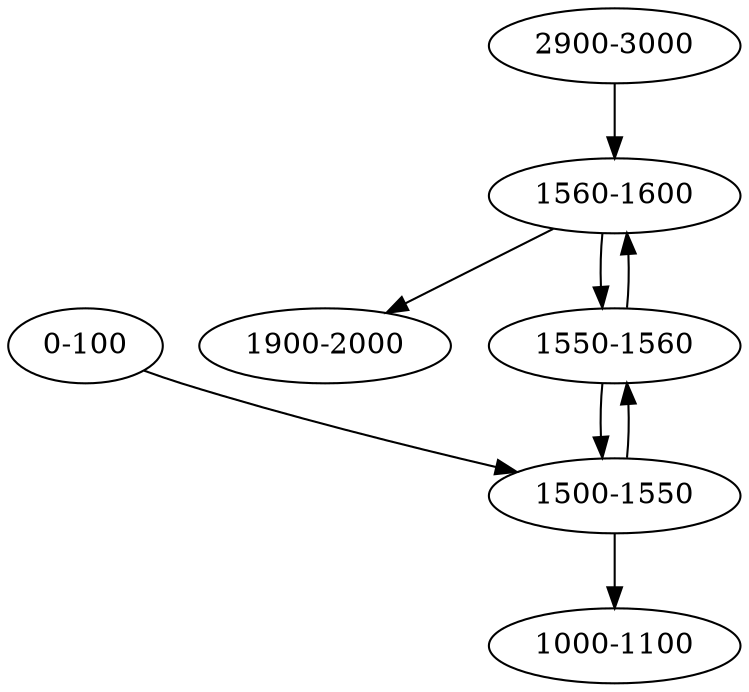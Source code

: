 strict digraph G {
"1560-1600" [ids="['G1.1', 'G2.1']", strand_density="['1.000', '1.000', '0.000']"];
"0-100" [ids="['G1.1']", strand_density="['1.000', '0.000', '0.000']"];
"1000-1100" [ids="['G2.1']", strand_density="['0.000', '1.000', '0.000']"];
"1500-1550" [ids="['G1.1', 'G2.1']", strand_density="['1.000', '1.000', '0.000']"];
"1900-2000" [ids="['G1.1']", strand_density="['1.000', '0.000', '0.000']"];
"1550-1560" [ids="['G1.1', 'G2.1', 'G3.1']", strand_density="['1.000', '1.000', '1.000']"];
"2900-3000" [ids="['G2.1']", strand_density="['0.000', '1.000', '0.000']"];
"1560-1600" -> "1900-2000"  [ids="['G1.1']"];
"1560-1600" -> "1550-1560"  [ids="['G2.1']"];
"0-100" -> "1500-1550"  [ids="['G1.1']"];
"1500-1550" -> "1550-1560"  [ids="['G1.1']"];
"1500-1550" -> "1000-1100"  [ids="['G2.1']"];
"1550-1560" -> "1560-1600"  [ids="['G1.1']"];
"1550-1560" -> "1500-1550"  [ids="['G2.1']"];
"2900-3000" -> "1560-1600"  [ids="['G2.1']"];
}
